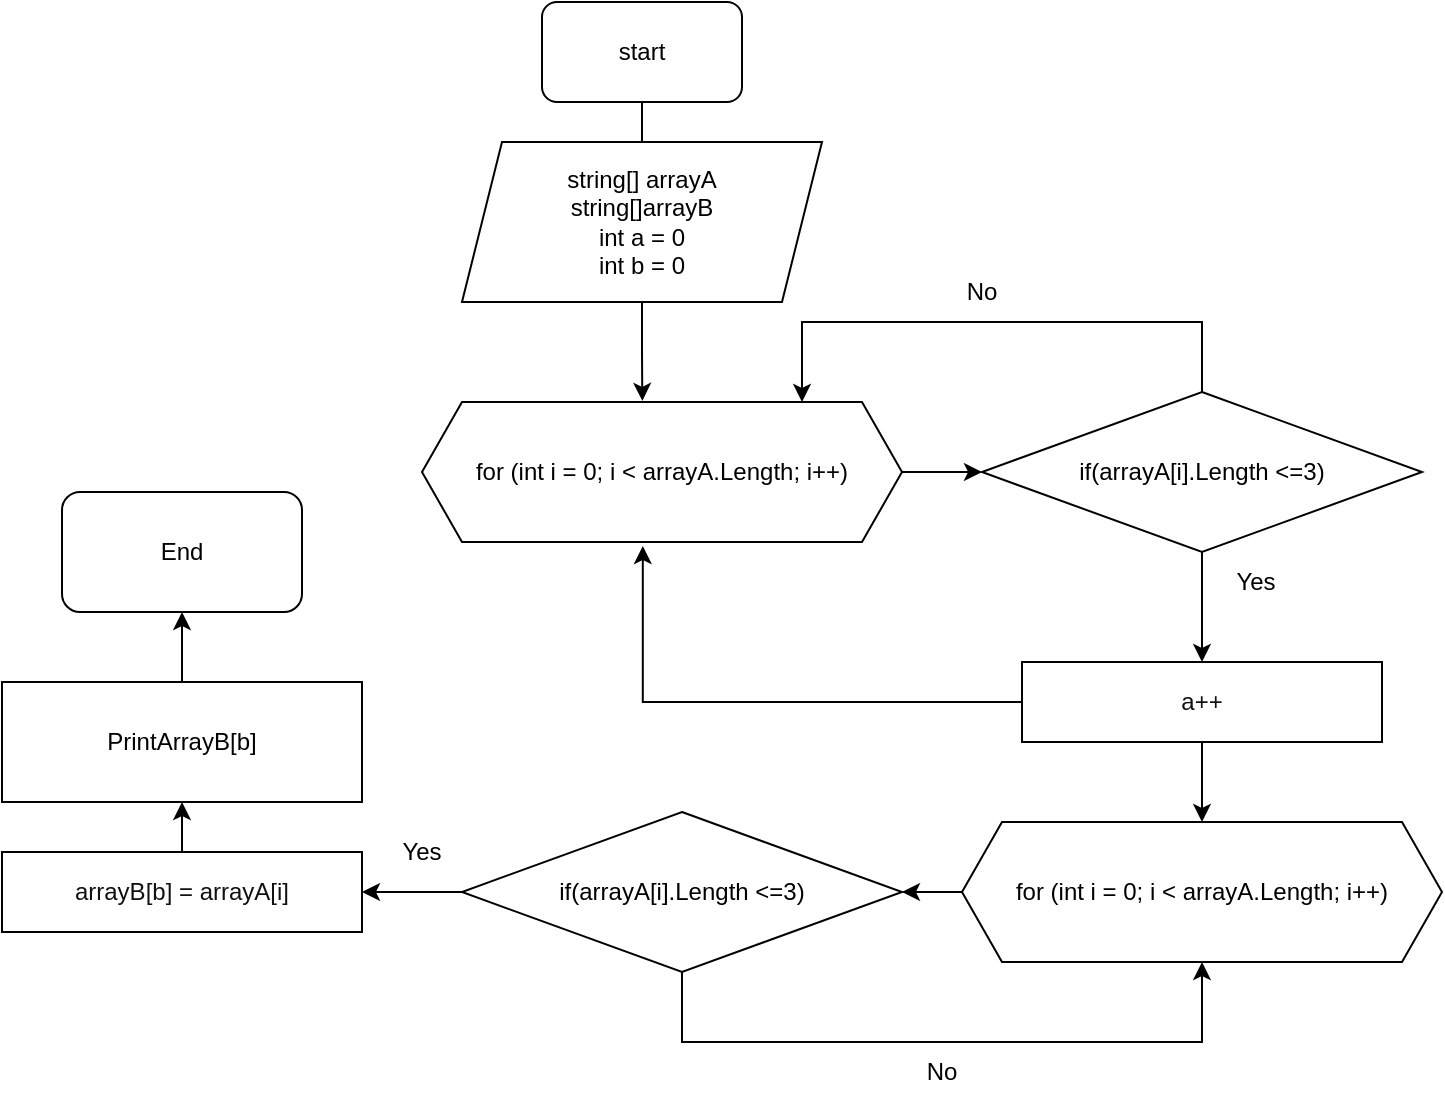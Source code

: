 <mxfile version="21.0.2" type="device"><diagram name="Страница 1" id="LRR9WczHklP0escCLkqs"><mxGraphModel dx="1257" dy="622" grid="1" gridSize="10" guides="1" tooltips="1" connect="1" arrows="1" fold="1" page="1" pageScale="1" pageWidth="1654" pageHeight="2336" math="0" shadow="0"><root><mxCell id="0"/><mxCell id="1" parent="0"/><mxCell id="iSZ9Mo3YQZfeHR4HP5Af-9" style="edgeStyle=orthogonalEdgeStyle;rounded=0;orthogonalLoop=1;jettySize=auto;html=1;entryX=0.499;entryY=-0.02;entryDx=0;entryDy=0;entryPerimeter=0;" edge="1" parent="1" source="iSZ9Mo3YQZfeHR4HP5Af-1" target="iSZ9Mo3YQZfeHR4HP5Af-2"><mxGeometry relative="1" as="geometry"/></mxCell><mxCell id="iSZ9Mo3YQZfeHR4HP5Af-1" value="start" style="rounded=1;whiteSpace=wrap;html=1;" vertex="1" parent="1"><mxGeometry x="470" y="40" width="100" height="50" as="geometry"/></mxCell><mxCell id="iSZ9Mo3YQZfeHR4HP5Af-2" value="string[] arrayA&lt;br&gt;string[]arrayB&lt;br&gt;int a = 0&lt;br&gt;int b = 0" style="shape=parallelogram;perimeter=parallelogramPerimeter;whiteSpace=wrap;html=1;fixedSize=1;" vertex="1" parent="1"><mxGeometry x="430" y="110" width="180" height="80" as="geometry"/></mxCell><mxCell id="iSZ9Mo3YQZfeHR4HP5Af-11" style="edgeStyle=orthogonalEdgeStyle;rounded=0;orthogonalLoop=1;jettySize=auto;html=1;entryX=0.459;entryY=-0.008;entryDx=0;entryDy=0;entryPerimeter=0;exitX=0.5;exitY=1;exitDx=0;exitDy=0;" edge="1" parent="1" source="iSZ9Mo3YQZfeHR4HP5Af-2" target="iSZ9Mo3YQZfeHR4HP5Af-4"><mxGeometry relative="1" as="geometry"><mxPoint x="520" y="260" as="sourcePoint"/><Array as="points"/></mxGeometry></mxCell><mxCell id="iSZ9Mo3YQZfeHR4HP5Af-12" value="" style="edgeStyle=orthogonalEdgeStyle;rounded=0;orthogonalLoop=1;jettySize=auto;html=1;" edge="1" parent="1" source="iSZ9Mo3YQZfeHR4HP5Af-4" target="iSZ9Mo3YQZfeHR4HP5Af-5"><mxGeometry relative="1" as="geometry"/></mxCell><mxCell id="iSZ9Mo3YQZfeHR4HP5Af-4" value="for (int i = 0; i &amp;lt; arrayA.Length; i++)" style="shape=hexagon;perimeter=hexagonPerimeter2;whiteSpace=wrap;html=1;fixedSize=1;" vertex="1" parent="1"><mxGeometry x="410" y="240" width="240" height="70" as="geometry"/></mxCell><mxCell id="iSZ9Mo3YQZfeHR4HP5Af-7" style="edgeStyle=orthogonalEdgeStyle;rounded=0;orthogonalLoop=1;jettySize=auto;html=1;" edge="1" parent="1" source="iSZ9Mo3YQZfeHR4HP5Af-5"><mxGeometry relative="1" as="geometry"><mxPoint x="600" y="240" as="targetPoint"/><Array as="points"><mxPoint x="800" y="200"/><mxPoint x="600" y="200"/></Array></mxGeometry></mxCell><mxCell id="iSZ9Mo3YQZfeHR4HP5Af-13" value="" style="edgeStyle=orthogonalEdgeStyle;rounded=0;orthogonalLoop=1;jettySize=auto;html=1;" edge="1" parent="1" source="iSZ9Mo3YQZfeHR4HP5Af-5" target="iSZ9Mo3YQZfeHR4HP5Af-6"><mxGeometry relative="1" as="geometry"/></mxCell><mxCell id="iSZ9Mo3YQZfeHR4HP5Af-5" value="if(arrayA[i].Length &amp;lt;=3)" style="rhombus;whiteSpace=wrap;html=1;" vertex="1" parent="1"><mxGeometry x="690" y="235" width="220" height="80" as="geometry"/></mxCell><mxCell id="iSZ9Mo3YQZfeHR4HP5Af-16" style="edgeStyle=orthogonalEdgeStyle;rounded=0;orthogonalLoop=1;jettySize=auto;html=1;entryX=0.46;entryY=1.029;entryDx=0;entryDy=0;entryPerimeter=0;" edge="1" parent="1" source="iSZ9Mo3YQZfeHR4HP5Af-6" target="iSZ9Mo3YQZfeHR4HP5Af-4"><mxGeometry relative="1" as="geometry"><mxPoint x="520" y="370" as="targetPoint"/><Array as="points"><mxPoint x="520" y="390"/></Array></mxGeometry></mxCell><mxCell id="iSZ9Mo3YQZfeHR4HP5Af-19" value="" style="edgeStyle=orthogonalEdgeStyle;rounded=0;orthogonalLoop=1;jettySize=auto;html=1;" edge="1" parent="1" source="iSZ9Mo3YQZfeHR4HP5Af-6" target="iSZ9Mo3YQZfeHR4HP5Af-17"><mxGeometry relative="1" as="geometry"/></mxCell><mxCell id="iSZ9Mo3YQZfeHR4HP5Af-6" value="&lt;span style=&quot;background-color: rgb(255, 255, 255); color: rgb(17, 17, 17); font-family: Montserrat, Arial, &amp;quot;Helvetica Neue&amp;quot;, Helvetica, sans-serif; text-align: left; caret-color: rgb(17, 17, 17);&quot;&gt;a++&lt;br&gt;&lt;/span&gt;" style="rounded=0;whiteSpace=wrap;html=1;" vertex="1" parent="1"><mxGeometry x="710" y="370" width="180" height="40" as="geometry"/></mxCell><mxCell id="iSZ9Mo3YQZfeHR4HP5Af-14" value="No" style="text;strokeColor=none;align=center;fillColor=none;html=1;verticalAlign=middle;whiteSpace=wrap;rounded=0;" vertex="1" parent="1"><mxGeometry x="660" y="170" width="60" height="30" as="geometry"/></mxCell><mxCell id="iSZ9Mo3YQZfeHR4HP5Af-15" value="Yes" style="text;strokeColor=none;align=center;fillColor=none;html=1;verticalAlign=middle;whiteSpace=wrap;rounded=0;" vertex="1" parent="1"><mxGeometry x="797" y="315" width="60" height="30" as="geometry"/></mxCell><mxCell id="iSZ9Mo3YQZfeHR4HP5Af-20" value="" style="edgeStyle=orthogonalEdgeStyle;rounded=0;orthogonalLoop=1;jettySize=auto;html=1;" edge="1" parent="1" source="iSZ9Mo3YQZfeHR4HP5Af-17" target="iSZ9Mo3YQZfeHR4HP5Af-18"><mxGeometry relative="1" as="geometry"/></mxCell><mxCell id="iSZ9Mo3YQZfeHR4HP5Af-17" value="for (int i = 0; i &amp;lt; arrayA.Length; i++)" style="shape=hexagon;perimeter=hexagonPerimeter2;whiteSpace=wrap;html=1;fixedSize=1;" vertex="1" parent="1"><mxGeometry x="680" y="450" width="240" height="70" as="geometry"/></mxCell><mxCell id="iSZ9Mo3YQZfeHR4HP5Af-22" value="" style="edgeStyle=orthogonalEdgeStyle;rounded=0;orthogonalLoop=1;jettySize=auto;html=1;" edge="1" parent="1" source="iSZ9Mo3YQZfeHR4HP5Af-18" target="iSZ9Mo3YQZfeHR4HP5Af-21"><mxGeometry relative="1" as="geometry"/></mxCell><mxCell id="iSZ9Mo3YQZfeHR4HP5Af-27" style="edgeStyle=orthogonalEdgeStyle;rounded=0;orthogonalLoop=1;jettySize=auto;html=1;entryX=0.5;entryY=1;entryDx=0;entryDy=0;" edge="1" parent="1" source="iSZ9Mo3YQZfeHR4HP5Af-18" target="iSZ9Mo3YQZfeHR4HP5Af-17"><mxGeometry relative="1" as="geometry"><mxPoint x="800" y="530" as="targetPoint"/><Array as="points"><mxPoint x="540" y="560"/><mxPoint x="800" y="560"/></Array></mxGeometry></mxCell><mxCell id="iSZ9Mo3YQZfeHR4HP5Af-18" value="if(arrayA[i].Length &amp;lt;=3)" style="rhombus;whiteSpace=wrap;html=1;" vertex="1" parent="1"><mxGeometry x="430" y="445" width="220" height="80" as="geometry"/></mxCell><mxCell id="iSZ9Mo3YQZfeHR4HP5Af-24" value="" style="edgeStyle=orthogonalEdgeStyle;rounded=0;orthogonalLoop=1;jettySize=auto;html=1;" edge="1" parent="1" source="iSZ9Mo3YQZfeHR4HP5Af-21" target="iSZ9Mo3YQZfeHR4HP5Af-23"><mxGeometry relative="1" as="geometry"/></mxCell><mxCell id="iSZ9Mo3YQZfeHR4HP5Af-21" value="&lt;span style=&quot;background-color: rgb(255, 255, 255); color: rgb(17, 17, 17); font-family: Montserrat, Arial, &amp;quot;Helvetica Neue&amp;quot;, Helvetica, sans-serif; text-align: left; caret-color: rgb(17, 17, 17);&quot;&gt;arrayB[b] = arrayA[i]&lt;br&gt;&lt;/span&gt;" style="rounded=0;whiteSpace=wrap;html=1;" vertex="1" parent="1"><mxGeometry x="200" y="465" width="180" height="40" as="geometry"/></mxCell><mxCell id="iSZ9Mo3YQZfeHR4HP5Af-26" value="" style="edgeStyle=orthogonalEdgeStyle;rounded=0;orthogonalLoop=1;jettySize=auto;html=1;" edge="1" parent="1" source="iSZ9Mo3YQZfeHR4HP5Af-23" target="iSZ9Mo3YQZfeHR4HP5Af-25"><mxGeometry relative="1" as="geometry"/></mxCell><mxCell id="iSZ9Mo3YQZfeHR4HP5Af-23" value="PrintArrayB[b]" style="rounded=0;whiteSpace=wrap;html=1;" vertex="1" parent="1"><mxGeometry x="200" y="380" width="180" height="60" as="geometry"/></mxCell><mxCell id="iSZ9Mo3YQZfeHR4HP5Af-25" value="End" style="rounded=1;whiteSpace=wrap;html=1;" vertex="1" parent="1"><mxGeometry x="230" y="285" width="120" height="60" as="geometry"/></mxCell><mxCell id="iSZ9Mo3YQZfeHR4HP5Af-28" value="Yes" style="text;strokeColor=none;align=center;fillColor=none;html=1;verticalAlign=middle;whiteSpace=wrap;rounded=0;" vertex="1" parent="1"><mxGeometry x="380" y="450" width="60" height="30" as="geometry"/></mxCell><mxCell id="iSZ9Mo3YQZfeHR4HP5Af-29" value="No" style="text;strokeColor=none;align=center;fillColor=none;html=1;verticalAlign=middle;whiteSpace=wrap;rounded=0;" vertex="1" parent="1"><mxGeometry x="640" y="560" width="60" height="30" as="geometry"/></mxCell></root></mxGraphModel></diagram></mxfile>